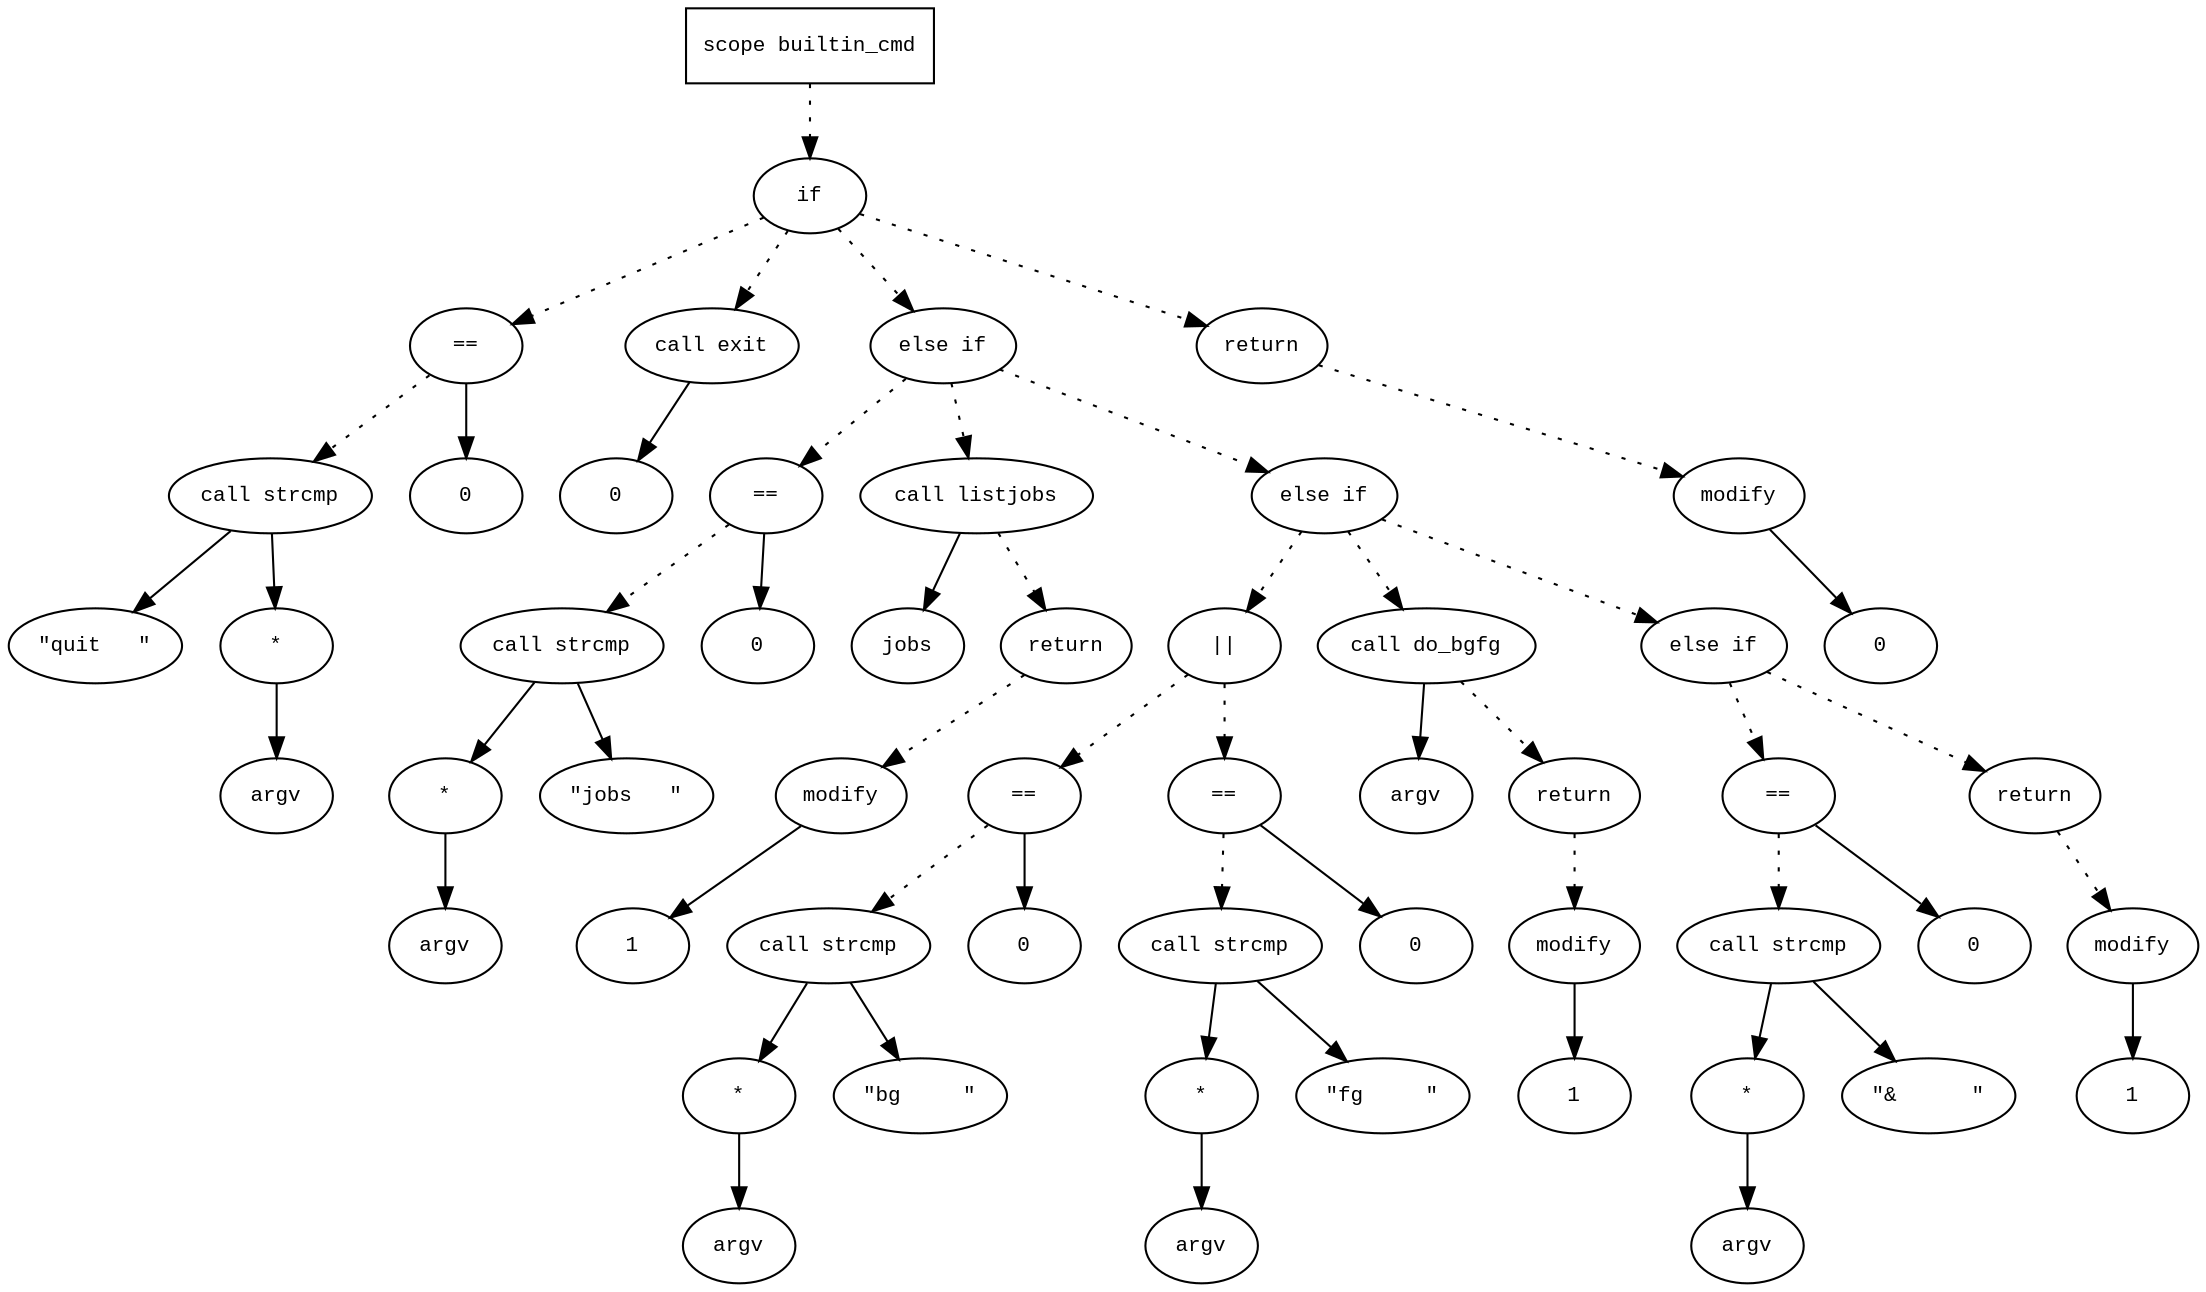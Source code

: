 digraph AST {
  graph [fontname="Times New Roman",fontsize=10];
  node  [fontname="Courier New",fontsize=10];
  edge  [fontname="Times New Roman",fontsize=10];

  node1 [label="scope builtin_cmd",shape=box];
  node2 [label="if",shape=ellipse];
  node1 -> node2 [style=dotted];
  node3 [label="==",shape=ellipse];
  node4 [label="call strcmp",shape=ellipse];
  node5 [label="\"quit   \"",shape=ellipse];
  node4 -> node5;
  node6 [label="*",shape=ellipse];
  node7 [label="argv",shape=ellipse];
  node6 -> node7;
  node4 -> node6;
  node3 -> node4 [style=dotted];
  node8 [label="0",shape=ellipse];
  node3 -> node8;
  node2 -> node3 [style=dotted];
  node9 [label="call exit",shape=ellipse];
  node10 [label="0",shape=ellipse];
  node9 -> node10;
  node2 -> node9 [style=dotted];
  node11 [label="else if",shape=ellipse];
  node2 -> node11 [style=dotted];
  node12 [label="==",shape=ellipse];
  node13 [label="call strcmp",shape=ellipse];
  node14 [label="*",shape=ellipse];
  node15 [label="argv",shape=ellipse];
  node14 -> node15;
  node13 -> node14;
  node16 [label="\"jobs   \"",shape=ellipse];
  node13 -> node16;
  node12 -> node13 [style=dotted];
  node17 [label="0",shape=ellipse];
  node12 -> node17;
  node11 -> node12 [style=dotted];
  node18 [label="call listjobs",shape=ellipse];
  node19 [label="jobs",shape=ellipse];
  node18 -> node19;
  node11 -> node18 [style=dotted];
  node20 [label="return",shape=ellipse];
  node21 [label="modify",shape=ellipse];
  node22 [label="1",shape=ellipse];
  node21 -> node22;
  node20 -> node21 [style=dotted];
  node18 -> node20 [style=dotted];
  node23 [label="else if",shape=ellipse];
  node11 -> node23 [style=dotted];
  node24 [label="||",shape=ellipse];
  node25 [label="==",shape=ellipse];
  node26 [label="call strcmp",shape=ellipse];
  node27 [label="*",shape=ellipse];
  node28 [label="argv",shape=ellipse];
  node27 -> node28;
  node26 -> node27;
  node29 [label="\"bg     \"",shape=ellipse];
  node26 -> node29;
  node25 -> node26 [style=dotted];
  node30 [label="0",shape=ellipse];
  node25 -> node30;
  node24 -> node25 [style=dotted];
  node31 [label="==",shape=ellipse];
  node32 [label="call strcmp",shape=ellipse];
  node33 [label="*",shape=ellipse];
  node34 [label="argv",shape=ellipse];
  node33 -> node34;
  node32 -> node33;
  node35 [label="\"fg     \"",shape=ellipse];
  node32 -> node35;
  node31 -> node32 [style=dotted];
  node36 [label="0",shape=ellipse];
  node31 -> node36;
  node24 -> node31 [style=dotted];
  node23 -> node24 [style=dotted];
  node37 [label="call do_bgfg",shape=ellipse];
  node38 [label="argv",shape=ellipse];
  node37 -> node38;
  node23 -> node37 [style=dotted];
  node39 [label="return",shape=ellipse];
  node40 [label="modify",shape=ellipse];
  node41 [label="1",shape=ellipse];
  node40 -> node41;
  node39 -> node40 [style=dotted];
  node37 -> node39 [style=dotted];
  node42 [label="else if",shape=ellipse];
  node23 -> node42 [style=dotted];
  node43 [label="==",shape=ellipse];
  node44 [label="call strcmp",shape=ellipse];
  node45 [label="*",shape=ellipse];
  node46 [label="argv",shape=ellipse];
  node45 -> node46;
  node44 -> node45;
  node47 [label="\"&      \"",shape=ellipse];
  node44 -> node47;
  node43 -> node44 [style=dotted];
  node48 [label="0",shape=ellipse];
  node43 -> node48;
  node42 -> node43 [style=dotted];
  node49 [label="return",shape=ellipse];
  node50 [label="modify",shape=ellipse];
  node51 [label="1",shape=ellipse];
  node50 -> node51;
  node49 -> node50 [style=dotted];
  node42 -> node49 [style=dotted];
  node52 [label="return",shape=ellipse];
  node53 [label="modify",shape=ellipse];
  node54 [label="0",shape=ellipse];
  node53 -> node54;
  node52 -> node53 [style=dotted];
  node2 -> node52 [style=dotted];
} 